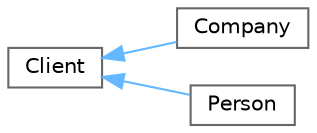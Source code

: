digraph "Graphical Class Hierarchy"
{
 // LATEX_PDF_SIZE
  bgcolor="transparent";
  edge [fontname=Helvetica,fontsize=10,labelfontname=Helvetica,labelfontsize=10];
  node [fontname=Helvetica,fontsize=10,shape=box,height=0.2,width=0.4];
  rankdir="LR";
  Node0 [label="Client",height=0.2,width=0.4,color="grey40", fillcolor="white", style="filled",URL="$class_client.html",tooltip="Ügyfél adatait tárolja."];
  Node0 -> Node1 [dir="back",color="steelblue1",style="solid"];
  Node1 [label="Company",height=0.2,width=0.4,color="grey40", fillcolor="white", style="filled",URL="$class_company.html",tooltip="Egy cég adatait tárolja."];
  Node0 -> Node2 [dir="back",color="steelblue1",style="solid"];
  Node2 [label="Person",height=0.2,width=0.4,color="grey40", fillcolor="white", style="filled",URL="$class_person.html",tooltip="Magánszemély adatait tárolja."];
}
